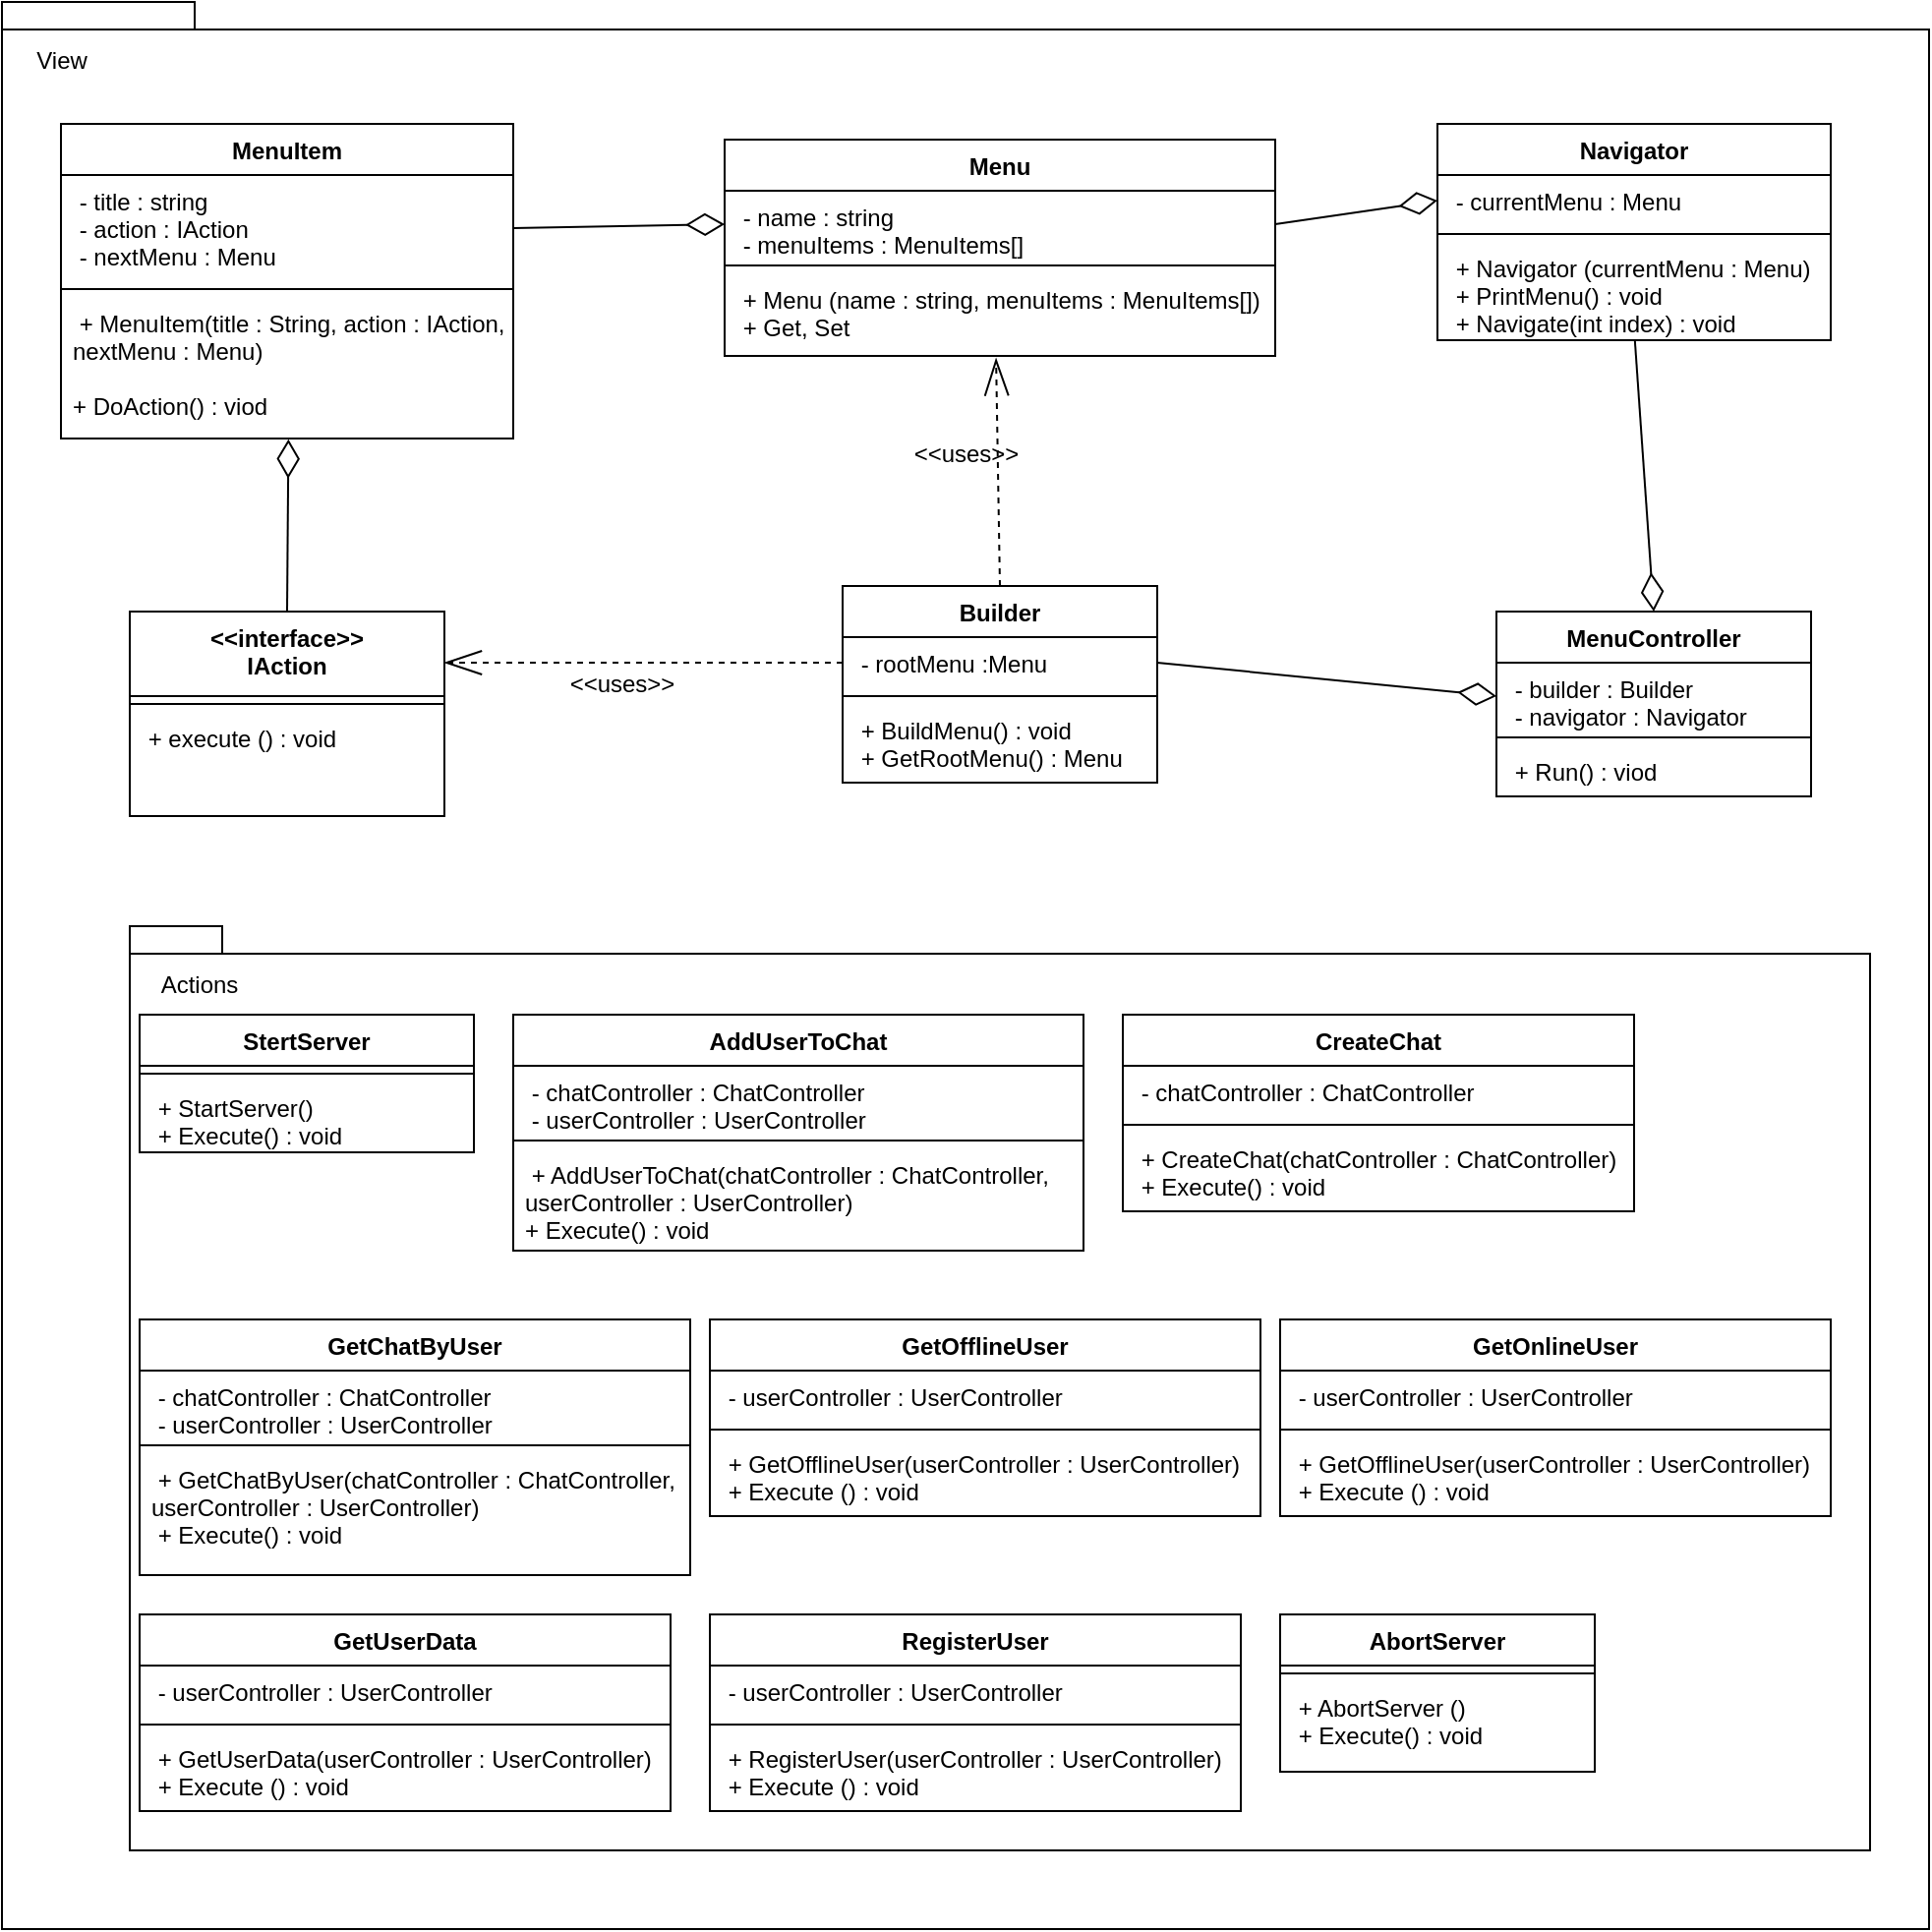 <mxfile version="14.5.7" type="google"><diagram id="vRWkIdEh4kIyoJASDsd9" name="Page-1"><mxGraphModel dx="1860" dy="1050" grid="1" gridSize="10" guides="1" tooltips="1" connect="1" arrows="1" fold="1" page="0" pageScale="1" pageWidth="827" pageHeight="1169" math="0" shadow="0"><root><mxCell id="0"/><mxCell id="1" parent="0"/><mxCell id="N-mSzL4lwWTeJkhQia9m-2" value="" style="shape=folder;fontStyle=1;spacingTop=10;tabWidth=40;tabHeight=14;tabPosition=left;html=1;" vertex="1" parent="1"><mxGeometry x="-230" y="60" width="980" height="980" as="geometry"/></mxCell><mxCell id="N-mSzL4lwWTeJkhQia9m-3" value="Navigator" style="swimlane;fontStyle=1;align=center;verticalAlign=top;childLayout=stackLayout;horizontal=1;startSize=26;horizontalStack=0;resizeParent=1;resizeParentMax=0;resizeLast=0;collapsible=1;marginBottom=0;" vertex="1" parent="1"><mxGeometry x="500" y="122" width="200" height="110" as="geometry"/></mxCell><mxCell id="N-mSzL4lwWTeJkhQia9m-4" value=" - currentMenu : Menu" style="text;strokeColor=none;fillColor=none;align=left;verticalAlign=top;spacingLeft=4;spacingRight=4;overflow=hidden;rotatable=0;points=[[0,0.5],[1,0.5]];portConstraint=eastwest;" vertex="1" parent="N-mSzL4lwWTeJkhQia9m-3"><mxGeometry y="26" width="200" height="26" as="geometry"/></mxCell><mxCell id="N-mSzL4lwWTeJkhQia9m-5" value="" style="line;strokeWidth=1;fillColor=none;align=left;verticalAlign=middle;spacingTop=-1;spacingLeft=3;spacingRight=3;rotatable=0;labelPosition=right;points=[];portConstraint=eastwest;" vertex="1" parent="N-mSzL4lwWTeJkhQia9m-3"><mxGeometry y="52" width="200" height="8" as="geometry"/></mxCell><mxCell id="N-mSzL4lwWTeJkhQia9m-6" value=" + Navigator (currentMenu : Menu)&#xA; + PrintMenu() : void &#xA; + Navigate(int index) : void&#xA;" style="text;strokeColor=none;fillColor=none;align=left;verticalAlign=top;spacingLeft=4;spacingRight=4;overflow=hidden;rotatable=0;points=[[0,0.5],[1,0.5]];portConstraint=eastwest;" vertex="1" parent="N-mSzL4lwWTeJkhQia9m-3"><mxGeometry y="60" width="200" height="50" as="geometry"/></mxCell><mxCell id="N-mSzL4lwWTeJkhQia9m-7" value="MenuController" style="swimlane;fontStyle=1;align=center;verticalAlign=top;childLayout=stackLayout;horizontal=1;startSize=26;horizontalStack=0;resizeParent=1;resizeParentMax=0;resizeLast=0;collapsible=1;marginBottom=0;" vertex="1" parent="1"><mxGeometry x="530" y="370" width="160" height="94" as="geometry"/></mxCell><mxCell id="N-mSzL4lwWTeJkhQia9m-8" value=" - builder : Builder&#xA; - navigator : Navigator&#xA;" style="text;strokeColor=none;fillColor=none;align=left;verticalAlign=top;spacingLeft=4;spacingRight=4;overflow=hidden;rotatable=0;points=[[0,0.5],[1,0.5]];portConstraint=eastwest;" vertex="1" parent="N-mSzL4lwWTeJkhQia9m-7"><mxGeometry y="26" width="160" height="34" as="geometry"/></mxCell><mxCell id="N-mSzL4lwWTeJkhQia9m-9" value="" style="line;strokeWidth=1;fillColor=none;align=left;verticalAlign=middle;spacingTop=-1;spacingLeft=3;spacingRight=3;rotatable=0;labelPosition=right;points=[];portConstraint=eastwest;" vertex="1" parent="N-mSzL4lwWTeJkhQia9m-7"><mxGeometry y="60" width="160" height="8" as="geometry"/></mxCell><mxCell id="N-mSzL4lwWTeJkhQia9m-10" value=" + Run() : viod" style="text;strokeColor=none;fillColor=none;align=left;verticalAlign=top;spacingLeft=4;spacingRight=4;overflow=hidden;rotatable=0;points=[[0,0.5],[1,0.5]];portConstraint=eastwest;" vertex="1" parent="N-mSzL4lwWTeJkhQia9m-7"><mxGeometry y="68" width="160" height="26" as="geometry"/></mxCell><mxCell id="N-mSzL4lwWTeJkhQia9m-11" value="" style="endArrow=diamondThin;html=1;entryX=0.5;entryY=0;entryDx=0;entryDy=0;endFill=0;strokeWidth=1;startSize=12;endSize=17;exitX=0.502;exitY=1;exitDx=0;exitDy=0;exitPerimeter=0;" edge="1" parent="1" source="N-mSzL4lwWTeJkhQia9m-6" target="N-mSzL4lwWTeJkhQia9m-7"><mxGeometry width="50" height="50" relative="1" as="geometry"><mxPoint x="555" y="230" as="sourcePoint"/><mxPoint x="400" y="270" as="targetPoint"/></mxGeometry></mxCell><mxCell id="N-mSzL4lwWTeJkhQia9m-12" value="Menu" style="swimlane;fontStyle=1;align=center;verticalAlign=top;childLayout=stackLayout;horizontal=1;startSize=26;horizontalStack=0;resizeParent=1;resizeParentMax=0;resizeLast=0;collapsible=1;marginBottom=0;" vertex="1" parent="1"><mxGeometry x="137.5" y="130" width="280" height="110" as="geometry"/></mxCell><mxCell id="N-mSzL4lwWTeJkhQia9m-13" value=" - name : string&#xA; - menuItems : MenuItems[]&#xA;" style="text;strokeColor=none;fillColor=none;align=left;verticalAlign=top;spacingLeft=4;spacingRight=4;overflow=hidden;rotatable=0;points=[[0,0.5],[1,0.5]];portConstraint=eastwest;" vertex="1" parent="N-mSzL4lwWTeJkhQia9m-12"><mxGeometry y="26" width="280" height="34" as="geometry"/></mxCell><mxCell id="N-mSzL4lwWTeJkhQia9m-14" value="" style="line;strokeWidth=1;fillColor=none;align=left;verticalAlign=middle;spacingTop=-1;spacingLeft=3;spacingRight=3;rotatable=0;labelPosition=right;points=[];portConstraint=eastwest;" vertex="1" parent="N-mSzL4lwWTeJkhQia9m-12"><mxGeometry y="60" width="280" height="8" as="geometry"/></mxCell><mxCell id="N-mSzL4lwWTeJkhQia9m-15" value=" + Menu (name : string, menuItems : MenuItems[])&#xA; + Get, Set" style="text;strokeColor=none;fillColor=none;align=left;verticalAlign=top;spacingLeft=4;spacingRight=4;overflow=hidden;rotatable=0;points=[[0,0.5],[1,0.5]];portConstraint=eastwest;" vertex="1" parent="N-mSzL4lwWTeJkhQia9m-12"><mxGeometry y="68" width="280" height="42" as="geometry"/></mxCell><mxCell id="N-mSzL4lwWTeJkhQia9m-16" value="" style="endArrow=diamondThin;html=1;entryX=0;entryY=0.5;entryDx=0;entryDy=0;endFill=0;strokeWidth=1;startSize=12;endSize=17;exitX=1;exitY=0.5;exitDx=0;exitDy=0;" edge="1" parent="1" source="N-mSzL4lwWTeJkhQia9m-13" target="N-mSzL4lwWTeJkhQia9m-4"><mxGeometry width="50" height="50" relative="1" as="geometry"><mxPoint x="555" y="230" as="sourcePoint"/><mxPoint x="555" y="360" as="targetPoint"/><Array as="points"/></mxGeometry></mxCell><mxCell id="N-mSzL4lwWTeJkhQia9m-17" value="Builder" style="swimlane;fontStyle=1;align=center;verticalAlign=top;childLayout=stackLayout;horizontal=1;startSize=26;horizontalStack=0;resizeParent=1;resizeParentMax=0;resizeLast=0;collapsible=1;marginBottom=0;" vertex="1" parent="1"><mxGeometry x="197.5" y="357" width="160" height="100" as="geometry"/></mxCell><mxCell id="N-mSzL4lwWTeJkhQia9m-18" value=" - rootMenu :Menu" style="text;strokeColor=none;fillColor=none;align=left;verticalAlign=top;spacingLeft=4;spacingRight=4;overflow=hidden;rotatable=0;points=[[0,0.5],[1,0.5]];portConstraint=eastwest;" vertex="1" parent="N-mSzL4lwWTeJkhQia9m-17"><mxGeometry y="26" width="160" height="26" as="geometry"/></mxCell><mxCell id="N-mSzL4lwWTeJkhQia9m-19" value="" style="line;strokeWidth=1;fillColor=none;align=left;verticalAlign=middle;spacingTop=-1;spacingLeft=3;spacingRight=3;rotatable=0;labelPosition=right;points=[];portConstraint=eastwest;" vertex="1" parent="N-mSzL4lwWTeJkhQia9m-17"><mxGeometry y="52" width="160" height="8" as="geometry"/></mxCell><mxCell id="N-mSzL4lwWTeJkhQia9m-20" value=" + BuildMenu() : void&#xA; + GetRootMenu() : Menu&#xA;" style="text;strokeColor=none;fillColor=none;align=left;verticalAlign=top;spacingLeft=4;spacingRight=4;overflow=hidden;rotatable=0;points=[[0,0.5],[1,0.5]];portConstraint=eastwest;" vertex="1" parent="N-mSzL4lwWTeJkhQia9m-17"><mxGeometry y="60" width="160" height="40" as="geometry"/></mxCell><mxCell id="N-mSzL4lwWTeJkhQia9m-21" value="" style="endArrow=openThin;html=1;strokeWidth=1;entryX=0.493;entryY=1.028;entryDx=0;entryDy=0;entryPerimeter=0;exitX=0.5;exitY=0;exitDx=0;exitDy=0;endFill=0;dashed=1;endSize=17;" edge="1" parent="1" source="N-mSzL4lwWTeJkhQia9m-17" target="N-mSzL4lwWTeJkhQia9m-15"><mxGeometry width="50" height="50" relative="1" as="geometry"><mxPoint x="230" y="440" as="sourcePoint"/><mxPoint x="280" y="390" as="targetPoint"/></mxGeometry></mxCell><mxCell id="N-mSzL4lwWTeJkhQia9m-22" value="&amp;lt;&amp;lt;uses&amp;gt;&amp;gt;" style="text;html=1;align=center;verticalAlign=middle;resizable=0;points=[];autosize=1;" vertex="1" parent="1"><mxGeometry x="225" y="280" width="70" height="20" as="geometry"/></mxCell><mxCell id="N-mSzL4lwWTeJkhQia9m-25" value="" style="endArrow=diamondThin;html=1;endFill=0;strokeWidth=1;startSize=12;endSize=17;exitX=1;exitY=0.5;exitDx=0;exitDy=0;entryX=0;entryY=0.5;entryDx=0;entryDy=0;" edge="1" parent="1" source="N-mSzL4lwWTeJkhQia9m-18" target="N-mSzL4lwWTeJkhQia9m-8"><mxGeometry width="50" height="50" relative="1" as="geometry"><mxPoint x="390" y="384" as="sourcePoint"/><mxPoint x="440" y="380" as="targetPoint"/><Array as="points"/></mxGeometry></mxCell><mxCell id="N-mSzL4lwWTeJkhQia9m-26" value="MenuItem" style="swimlane;fontStyle=1;align=center;verticalAlign=top;childLayout=stackLayout;horizontal=1;startSize=26;horizontalStack=0;resizeParent=1;resizeParentMax=0;resizeLast=0;collapsible=1;marginBottom=0;" vertex="1" parent="1"><mxGeometry x="-200" y="122" width="230" height="160" as="geometry"/></mxCell><mxCell id="N-mSzL4lwWTeJkhQia9m-27" value=" - title : string&#xA; - action : IAction&#xA; - nextMenu : Menu&#xA;" style="text;strokeColor=none;fillColor=none;align=left;verticalAlign=top;spacingLeft=4;spacingRight=4;overflow=hidden;rotatable=0;points=[[0,0.5],[1,0.5]];portConstraint=eastwest;" vertex="1" parent="N-mSzL4lwWTeJkhQia9m-26"><mxGeometry y="26" width="230" height="54" as="geometry"/></mxCell><mxCell id="N-mSzL4lwWTeJkhQia9m-28" value="" style="line;strokeWidth=1;fillColor=none;align=left;verticalAlign=middle;spacingTop=-1;spacingLeft=3;spacingRight=3;rotatable=0;labelPosition=right;points=[];portConstraint=eastwest;" vertex="1" parent="N-mSzL4lwWTeJkhQia9m-26"><mxGeometry y="80" width="230" height="8" as="geometry"/></mxCell><mxCell id="N-mSzL4lwWTeJkhQia9m-29" value=" + MenuItem(title : String, action : IAction, &#xA;nextMenu : Menu) &#xA;&#xA;+ DoAction() : viod" style="text;strokeColor=none;fillColor=none;align=left;verticalAlign=top;spacingLeft=4;spacingRight=4;overflow=hidden;rotatable=0;points=[[0,0.5],[1,0.5]];portConstraint=eastwest;" vertex="1" parent="N-mSzL4lwWTeJkhQia9m-26"><mxGeometry y="88" width="230" height="72" as="geometry"/></mxCell><mxCell id="N-mSzL4lwWTeJkhQia9m-30" value="" style="endArrow=diamondThin;html=1;entryX=0;entryY=0.5;entryDx=0;entryDy=0;endFill=0;strokeWidth=1;startSize=12;endSize=17;exitX=1;exitY=0.5;exitDx=0;exitDy=0;" edge="1" parent="1" source="N-mSzL4lwWTeJkhQia9m-27" target="N-mSzL4lwWTeJkhQia9m-13"><mxGeometry width="50" height="50" relative="1" as="geometry"><mxPoint x="400" y="175" as="sourcePoint"/><mxPoint x="450" y="171" as="targetPoint"/><Array as="points"/></mxGeometry></mxCell><mxCell id="N-mSzL4lwWTeJkhQia9m-31" value="&lt;&lt;interface&gt;&gt;&#xA;IAction&#xA;" style="swimlane;fontStyle=1;align=center;verticalAlign=top;childLayout=stackLayout;horizontal=1;startSize=43;horizontalStack=0;resizeParent=1;resizeParentMax=0;resizeLast=0;collapsible=1;marginBottom=0;" vertex="1" parent="1"><mxGeometry x="-165" y="370" width="160" height="104" as="geometry"><mxRectangle x="-160" y="417" width="110" height="30" as="alternateBounds"/></mxGeometry></mxCell><mxCell id="N-mSzL4lwWTeJkhQia9m-33" value="" style="line;strokeWidth=1;fillColor=none;align=left;verticalAlign=middle;spacingTop=-1;spacingLeft=3;spacingRight=3;rotatable=0;labelPosition=right;points=[];portConstraint=eastwest;" vertex="1" parent="N-mSzL4lwWTeJkhQia9m-31"><mxGeometry y="43" width="160" height="8" as="geometry"/></mxCell><mxCell id="N-mSzL4lwWTeJkhQia9m-34" value=" + execute () : void" style="text;strokeColor=none;fillColor=none;align=left;verticalAlign=top;spacingLeft=4;spacingRight=4;overflow=hidden;rotatable=0;points=[[0,0.5],[1,0.5]];portConstraint=eastwest;" vertex="1" parent="N-mSzL4lwWTeJkhQia9m-31"><mxGeometry y="51" width="160" height="53" as="geometry"/></mxCell><mxCell id="N-mSzL4lwWTeJkhQia9m-35" value="" style="endArrow=diamondThin;html=1;entryX=0.503;entryY=1.005;entryDx=0;entryDy=0;endFill=0;strokeWidth=1;startSize=12;endSize=17;exitX=0.5;exitY=0;exitDx=0;exitDy=0;entryPerimeter=0;" edge="1" parent="1" source="N-mSzL4lwWTeJkhQia9m-31" target="N-mSzL4lwWTeJkhQia9m-29"><mxGeometry width="50" height="50" relative="1" as="geometry"><mxPoint x="40" y="185" as="sourcePoint"/><mxPoint x="120" y="175" as="targetPoint"/><Array as="points"/></mxGeometry></mxCell><mxCell id="N-mSzL4lwWTeJkhQia9m-36" value="" style="endArrow=openThin;html=1;strokeWidth=1;entryX=1;entryY=0.25;entryDx=0;entryDy=0;endFill=0;dashed=1;endSize=17;exitX=0;exitY=0.5;exitDx=0;exitDy=0;" edge="1" parent="1" source="N-mSzL4lwWTeJkhQia9m-18" target="N-mSzL4lwWTeJkhQia9m-31"><mxGeometry width="50" height="50" relative="1" as="geometry"><mxPoint x="170" y="396" as="sourcePoint"/><mxPoint x="258.04" y="243.176" as="targetPoint"/></mxGeometry></mxCell><mxCell id="N-mSzL4lwWTeJkhQia9m-37" value="&amp;lt;&amp;lt;uses&amp;gt;&amp;gt;" style="text;html=1;align=center;verticalAlign=middle;resizable=0;points=[];autosize=1;" vertex="1" parent="1"><mxGeometry x="50" y="397" width="70" height="20" as="geometry"/></mxCell><mxCell id="N-mSzL4lwWTeJkhQia9m-38" value="View" style="text;html=1;align=center;verticalAlign=middle;resizable=0;points=[];autosize=1;" vertex="1" parent="1"><mxGeometry x="-220" y="80" width="40" height="20" as="geometry"/></mxCell><mxCell id="N-mSzL4lwWTeJkhQia9m-39" value="" style="shape=folder;fontStyle=1;spacingTop=10;tabWidth=40;tabHeight=14;tabPosition=left;html=1;" vertex="1" parent="1"><mxGeometry x="-165" y="530" width="885" height="470" as="geometry"/></mxCell><mxCell id="N-mSzL4lwWTeJkhQia9m-40" value="Actions" style="text;html=1;align=center;verticalAlign=middle;resizable=0;points=[];autosize=1;" vertex="1" parent="1"><mxGeometry x="-160" y="550" width="60" height="20" as="geometry"/></mxCell><mxCell id="N-mSzL4lwWTeJkhQia9m-41" value="AbortServer" style="swimlane;fontStyle=1;align=center;verticalAlign=top;childLayout=stackLayout;horizontal=1;startSize=26;horizontalStack=0;resizeParent=1;resizeParentMax=0;resizeLast=0;collapsible=1;marginBottom=0;" vertex="1" parent="1"><mxGeometry x="420" y="880" width="160" height="80" as="geometry"/></mxCell><mxCell id="N-mSzL4lwWTeJkhQia9m-43" value="" style="line;strokeWidth=1;fillColor=none;align=left;verticalAlign=middle;spacingTop=-1;spacingLeft=3;spacingRight=3;rotatable=0;labelPosition=right;points=[];portConstraint=eastwest;" vertex="1" parent="N-mSzL4lwWTeJkhQia9m-41"><mxGeometry y="26" width="160" height="8" as="geometry"/></mxCell><mxCell id="N-mSzL4lwWTeJkhQia9m-44" value=" + AbortServer ()&#xA; + Execute() : void&#xA;" style="text;strokeColor=none;fillColor=none;align=left;verticalAlign=top;spacingLeft=4;spacingRight=4;overflow=hidden;rotatable=0;points=[[0,0.5],[1,0.5]];portConstraint=eastwest;" vertex="1" parent="N-mSzL4lwWTeJkhQia9m-41"><mxGeometry y="34" width="160" height="46" as="geometry"/></mxCell><mxCell id="N-mSzL4lwWTeJkhQia9m-49" value="AddUserToChat" style="swimlane;fontStyle=1;align=center;verticalAlign=top;childLayout=stackLayout;horizontal=1;startSize=26;horizontalStack=0;resizeParent=1;resizeParentMax=0;resizeLast=0;collapsible=1;marginBottom=0;" vertex="1" parent="1"><mxGeometry x="30" y="575" width="290" height="120" as="geometry"/></mxCell><mxCell id="N-mSzL4lwWTeJkhQia9m-50" value=" - chatController : ChatController&#xA; - userController : UserController&#xA;" style="text;strokeColor=none;fillColor=none;align=left;verticalAlign=top;spacingLeft=4;spacingRight=4;overflow=hidden;rotatable=0;points=[[0,0.5],[1,0.5]];portConstraint=eastwest;" vertex="1" parent="N-mSzL4lwWTeJkhQia9m-49"><mxGeometry y="26" width="290" height="34" as="geometry"/></mxCell><mxCell id="N-mSzL4lwWTeJkhQia9m-51" value="" style="line;strokeWidth=1;fillColor=none;align=left;verticalAlign=middle;spacingTop=-1;spacingLeft=3;spacingRight=3;rotatable=0;labelPosition=right;points=[];portConstraint=eastwest;" vertex="1" parent="N-mSzL4lwWTeJkhQia9m-49"><mxGeometry y="60" width="290" height="8" as="geometry"/></mxCell><mxCell id="N-mSzL4lwWTeJkhQia9m-52" value=" + AddUserToChat(chatController : ChatController, &#xA;userController : UserController) &#xA;+ Execute() : void&#xA;" style="text;strokeColor=none;fillColor=none;align=left;verticalAlign=top;spacingLeft=4;spacingRight=4;overflow=hidden;rotatable=0;points=[[0,0.5],[1,0.5]];portConstraint=eastwest;" vertex="1" parent="N-mSzL4lwWTeJkhQia9m-49"><mxGeometry y="68" width="290" height="52" as="geometry"/></mxCell><mxCell id="N-mSzL4lwWTeJkhQia9m-53" value="CreateChat" style="swimlane;fontStyle=1;align=center;verticalAlign=top;childLayout=stackLayout;horizontal=1;startSize=26;horizontalStack=0;resizeParent=1;resizeParentMax=0;resizeLast=0;collapsible=1;marginBottom=0;" vertex="1" parent="1"><mxGeometry x="340" y="575" width="260" height="100" as="geometry"/></mxCell><mxCell id="N-mSzL4lwWTeJkhQia9m-54" value=" - chatController : ChatController" style="text;strokeColor=none;fillColor=none;align=left;verticalAlign=top;spacingLeft=4;spacingRight=4;overflow=hidden;rotatable=0;points=[[0,0.5],[1,0.5]];portConstraint=eastwest;" vertex="1" parent="N-mSzL4lwWTeJkhQia9m-53"><mxGeometry y="26" width="260" height="26" as="geometry"/></mxCell><mxCell id="N-mSzL4lwWTeJkhQia9m-55" value="" style="line;strokeWidth=1;fillColor=none;align=left;verticalAlign=middle;spacingTop=-1;spacingLeft=3;spacingRight=3;rotatable=0;labelPosition=right;points=[];portConstraint=eastwest;" vertex="1" parent="N-mSzL4lwWTeJkhQia9m-53"><mxGeometry y="52" width="260" height="8" as="geometry"/></mxCell><mxCell id="N-mSzL4lwWTeJkhQia9m-56" value=" + CreateChat(chatController : ChatController) &#xA; + Execute() : void&#xA;" style="text;strokeColor=none;fillColor=none;align=left;verticalAlign=top;spacingLeft=4;spacingRight=4;overflow=hidden;rotatable=0;points=[[0,0.5],[1,0.5]];portConstraint=eastwest;" vertex="1" parent="N-mSzL4lwWTeJkhQia9m-53"><mxGeometry y="60" width="260" height="40" as="geometry"/></mxCell><mxCell id="N-mSzL4lwWTeJkhQia9m-57" value="GetChatByUser" style="swimlane;fontStyle=1;align=center;verticalAlign=top;childLayout=stackLayout;horizontal=1;startSize=26;horizontalStack=0;resizeParent=1;resizeParentMax=0;resizeLast=0;collapsible=1;marginBottom=0;" vertex="1" parent="1"><mxGeometry x="-160" y="730" width="280" height="130" as="geometry"/></mxCell><mxCell id="N-mSzL4lwWTeJkhQia9m-58" value=" - chatController : ChatController&#xA; - userController : UserController&#xA;&#xA;&#xA;" style="text;strokeColor=none;fillColor=none;align=left;verticalAlign=top;spacingLeft=4;spacingRight=4;overflow=hidden;rotatable=0;points=[[0,0.5],[1,0.5]];portConstraint=eastwest;" vertex="1" parent="N-mSzL4lwWTeJkhQia9m-57"><mxGeometry y="26" width="280" height="34" as="geometry"/></mxCell><mxCell id="N-mSzL4lwWTeJkhQia9m-59" value="" style="line;strokeWidth=1;fillColor=none;align=left;verticalAlign=middle;spacingTop=-1;spacingLeft=3;spacingRight=3;rotatable=0;labelPosition=right;points=[];portConstraint=eastwest;" vertex="1" parent="N-mSzL4lwWTeJkhQia9m-57"><mxGeometry y="60" width="280" height="8" as="geometry"/></mxCell><mxCell id="N-mSzL4lwWTeJkhQia9m-60" value=" + GetChatByUser(chatController : ChatController, &#xA;userController : UserController) &#xA; + Execute() : void&#xA;" style="text;strokeColor=none;fillColor=none;align=left;verticalAlign=top;spacingLeft=4;spacingRight=4;overflow=hidden;rotatable=0;points=[[0,0.5],[1,0.5]];portConstraint=eastwest;" vertex="1" parent="N-mSzL4lwWTeJkhQia9m-57"><mxGeometry y="68" width="280" height="62" as="geometry"/></mxCell><mxCell id="N-mSzL4lwWTeJkhQia9m-61" value="GetOfflineUser" style="swimlane;fontStyle=1;align=center;verticalAlign=top;childLayout=stackLayout;horizontal=1;startSize=26;horizontalStack=0;resizeParent=1;resizeParentMax=0;resizeLast=0;collapsible=1;marginBottom=0;" vertex="1" parent="1"><mxGeometry x="130" y="730" width="280" height="100" as="geometry"/></mxCell><mxCell id="N-mSzL4lwWTeJkhQia9m-62" value=" - userController : UserController" style="text;strokeColor=none;fillColor=none;align=left;verticalAlign=top;spacingLeft=4;spacingRight=4;overflow=hidden;rotatable=0;points=[[0,0.5],[1,0.5]];portConstraint=eastwest;" vertex="1" parent="N-mSzL4lwWTeJkhQia9m-61"><mxGeometry y="26" width="280" height="26" as="geometry"/></mxCell><mxCell id="N-mSzL4lwWTeJkhQia9m-63" value="" style="line;strokeWidth=1;fillColor=none;align=left;verticalAlign=middle;spacingTop=-1;spacingLeft=3;spacingRight=3;rotatable=0;labelPosition=right;points=[];portConstraint=eastwest;" vertex="1" parent="N-mSzL4lwWTeJkhQia9m-61"><mxGeometry y="52" width="280" height="8" as="geometry"/></mxCell><mxCell id="N-mSzL4lwWTeJkhQia9m-64" value=" + GetOfflineUser(userController : UserController)&#xA; + Execute () : void&#xA;" style="text;strokeColor=none;fillColor=none;align=left;verticalAlign=top;spacingLeft=4;spacingRight=4;overflow=hidden;rotatable=0;points=[[0,0.5],[1,0.5]];portConstraint=eastwest;" vertex="1" parent="N-mSzL4lwWTeJkhQia9m-61"><mxGeometry y="60" width="280" height="40" as="geometry"/></mxCell><mxCell id="N-mSzL4lwWTeJkhQia9m-65" value="GetOnlineUser" style="swimlane;fontStyle=1;align=center;verticalAlign=top;childLayout=stackLayout;horizontal=1;startSize=26;horizontalStack=0;resizeParent=1;resizeParentMax=0;resizeLast=0;collapsible=1;marginBottom=0;" vertex="1" parent="1"><mxGeometry x="420" y="730" width="280" height="100" as="geometry"/></mxCell><mxCell id="N-mSzL4lwWTeJkhQia9m-66" value=" - userController : UserController" style="text;strokeColor=none;fillColor=none;align=left;verticalAlign=top;spacingLeft=4;spacingRight=4;overflow=hidden;rotatable=0;points=[[0,0.5],[1,0.5]];portConstraint=eastwest;" vertex="1" parent="N-mSzL4lwWTeJkhQia9m-65"><mxGeometry y="26" width="280" height="26" as="geometry"/></mxCell><mxCell id="N-mSzL4lwWTeJkhQia9m-67" value="" style="line;strokeWidth=1;fillColor=none;align=left;verticalAlign=middle;spacingTop=-1;spacingLeft=3;spacingRight=3;rotatable=0;labelPosition=right;points=[];portConstraint=eastwest;" vertex="1" parent="N-mSzL4lwWTeJkhQia9m-65"><mxGeometry y="52" width="280" height="8" as="geometry"/></mxCell><mxCell id="N-mSzL4lwWTeJkhQia9m-68" value=" + GetOfflineUser(userController : UserController)&#xA; + Execute () : void&#xA;&#xA;&#xA;" style="text;strokeColor=none;fillColor=none;align=left;verticalAlign=top;spacingLeft=4;spacingRight=4;overflow=hidden;rotatable=0;points=[[0,0.5],[1,0.5]];portConstraint=eastwest;" vertex="1" parent="N-mSzL4lwWTeJkhQia9m-65"><mxGeometry y="60" width="280" height="40" as="geometry"/></mxCell><mxCell id="N-mSzL4lwWTeJkhQia9m-81" value="GetUserData" style="swimlane;fontStyle=1;align=center;verticalAlign=top;childLayout=stackLayout;horizontal=1;startSize=26;horizontalStack=0;resizeParent=1;resizeParentMax=0;resizeLast=0;collapsible=1;marginBottom=0;" vertex="1" parent="1"><mxGeometry x="-160" y="880" width="270" height="100" as="geometry"/></mxCell><mxCell id="N-mSzL4lwWTeJkhQia9m-82" value=" - userController : UserController" style="text;strokeColor=none;fillColor=none;align=left;verticalAlign=top;spacingLeft=4;spacingRight=4;overflow=hidden;rotatable=0;points=[[0,0.5],[1,0.5]];portConstraint=eastwest;" vertex="1" parent="N-mSzL4lwWTeJkhQia9m-81"><mxGeometry y="26" width="270" height="26" as="geometry"/></mxCell><mxCell id="N-mSzL4lwWTeJkhQia9m-83" value="" style="line;strokeWidth=1;fillColor=none;align=left;verticalAlign=middle;spacingTop=-1;spacingLeft=3;spacingRight=3;rotatable=0;labelPosition=right;points=[];portConstraint=eastwest;" vertex="1" parent="N-mSzL4lwWTeJkhQia9m-81"><mxGeometry y="52" width="270" height="8" as="geometry"/></mxCell><mxCell id="N-mSzL4lwWTeJkhQia9m-84" value=" + GetUserData(userController : UserController)&#xA; + Execute () : void&#xA;&#xA;&#xA;&#xA;&#xA;" style="text;strokeColor=none;fillColor=none;align=left;verticalAlign=top;spacingLeft=4;spacingRight=4;overflow=hidden;rotatable=0;points=[[0,0.5],[1,0.5]];portConstraint=eastwest;" vertex="1" parent="N-mSzL4lwWTeJkhQia9m-81"><mxGeometry y="60" width="270" height="40" as="geometry"/></mxCell><mxCell id="N-mSzL4lwWTeJkhQia9m-85" value="RegisterUser" style="swimlane;fontStyle=1;align=center;verticalAlign=top;childLayout=stackLayout;horizontal=1;startSize=26;horizontalStack=0;resizeParent=1;resizeParentMax=0;resizeLast=0;collapsible=1;marginBottom=0;" vertex="1" parent="1"><mxGeometry x="130" y="880" width="270" height="100" as="geometry"/></mxCell><mxCell id="N-mSzL4lwWTeJkhQia9m-86" value=" - userController : UserController" style="text;strokeColor=none;fillColor=none;align=left;verticalAlign=top;spacingLeft=4;spacingRight=4;overflow=hidden;rotatable=0;points=[[0,0.5],[1,0.5]];portConstraint=eastwest;" vertex="1" parent="N-mSzL4lwWTeJkhQia9m-85"><mxGeometry y="26" width="270" height="26" as="geometry"/></mxCell><mxCell id="N-mSzL4lwWTeJkhQia9m-87" value="" style="line;strokeWidth=1;fillColor=none;align=left;verticalAlign=middle;spacingTop=-1;spacingLeft=3;spacingRight=3;rotatable=0;labelPosition=right;points=[];portConstraint=eastwest;" vertex="1" parent="N-mSzL4lwWTeJkhQia9m-85"><mxGeometry y="52" width="270" height="8" as="geometry"/></mxCell><mxCell id="N-mSzL4lwWTeJkhQia9m-88" value=" + RegisterUser(userController : UserController)&#xA; + Execute () : void&#xA;&#xA;&#xA;&#xA;&#xA;&#xA;&#xA;" style="text;strokeColor=none;fillColor=none;align=left;verticalAlign=top;spacingLeft=4;spacingRight=4;overflow=hidden;rotatable=0;points=[[0,0.5],[1,0.5]];portConstraint=eastwest;" vertex="1" parent="N-mSzL4lwWTeJkhQia9m-85"><mxGeometry y="60" width="270" height="40" as="geometry"/></mxCell><mxCell id="N-mSzL4lwWTeJkhQia9m-89" value="StertServer" style="swimlane;fontStyle=1;align=center;verticalAlign=top;childLayout=stackLayout;horizontal=1;startSize=26;horizontalStack=0;resizeParent=1;resizeParentMax=0;resizeLast=0;collapsible=1;marginBottom=0;" vertex="1" parent="1"><mxGeometry x="-160" y="575" width="170" height="70" as="geometry"/></mxCell><mxCell id="N-mSzL4lwWTeJkhQia9m-91" value="" style="line;strokeWidth=1;fillColor=none;align=left;verticalAlign=middle;spacingTop=-1;spacingLeft=3;spacingRight=3;rotatable=0;labelPosition=right;points=[];portConstraint=eastwest;" vertex="1" parent="N-mSzL4lwWTeJkhQia9m-89"><mxGeometry y="26" width="170" height="8" as="geometry"/></mxCell><mxCell id="N-mSzL4lwWTeJkhQia9m-92" value=" + StartServer()&#xA; + Execute() : void&#xA;&#xA;&#xA;" style="text;strokeColor=none;fillColor=none;align=left;verticalAlign=top;spacingLeft=4;spacingRight=4;overflow=hidden;rotatable=0;points=[[0,0.5],[1,0.5]];portConstraint=eastwest;" vertex="1" parent="N-mSzL4lwWTeJkhQia9m-89"><mxGeometry y="34" width="170" height="36" as="geometry"/></mxCell></root></mxGraphModel></diagram></mxfile>